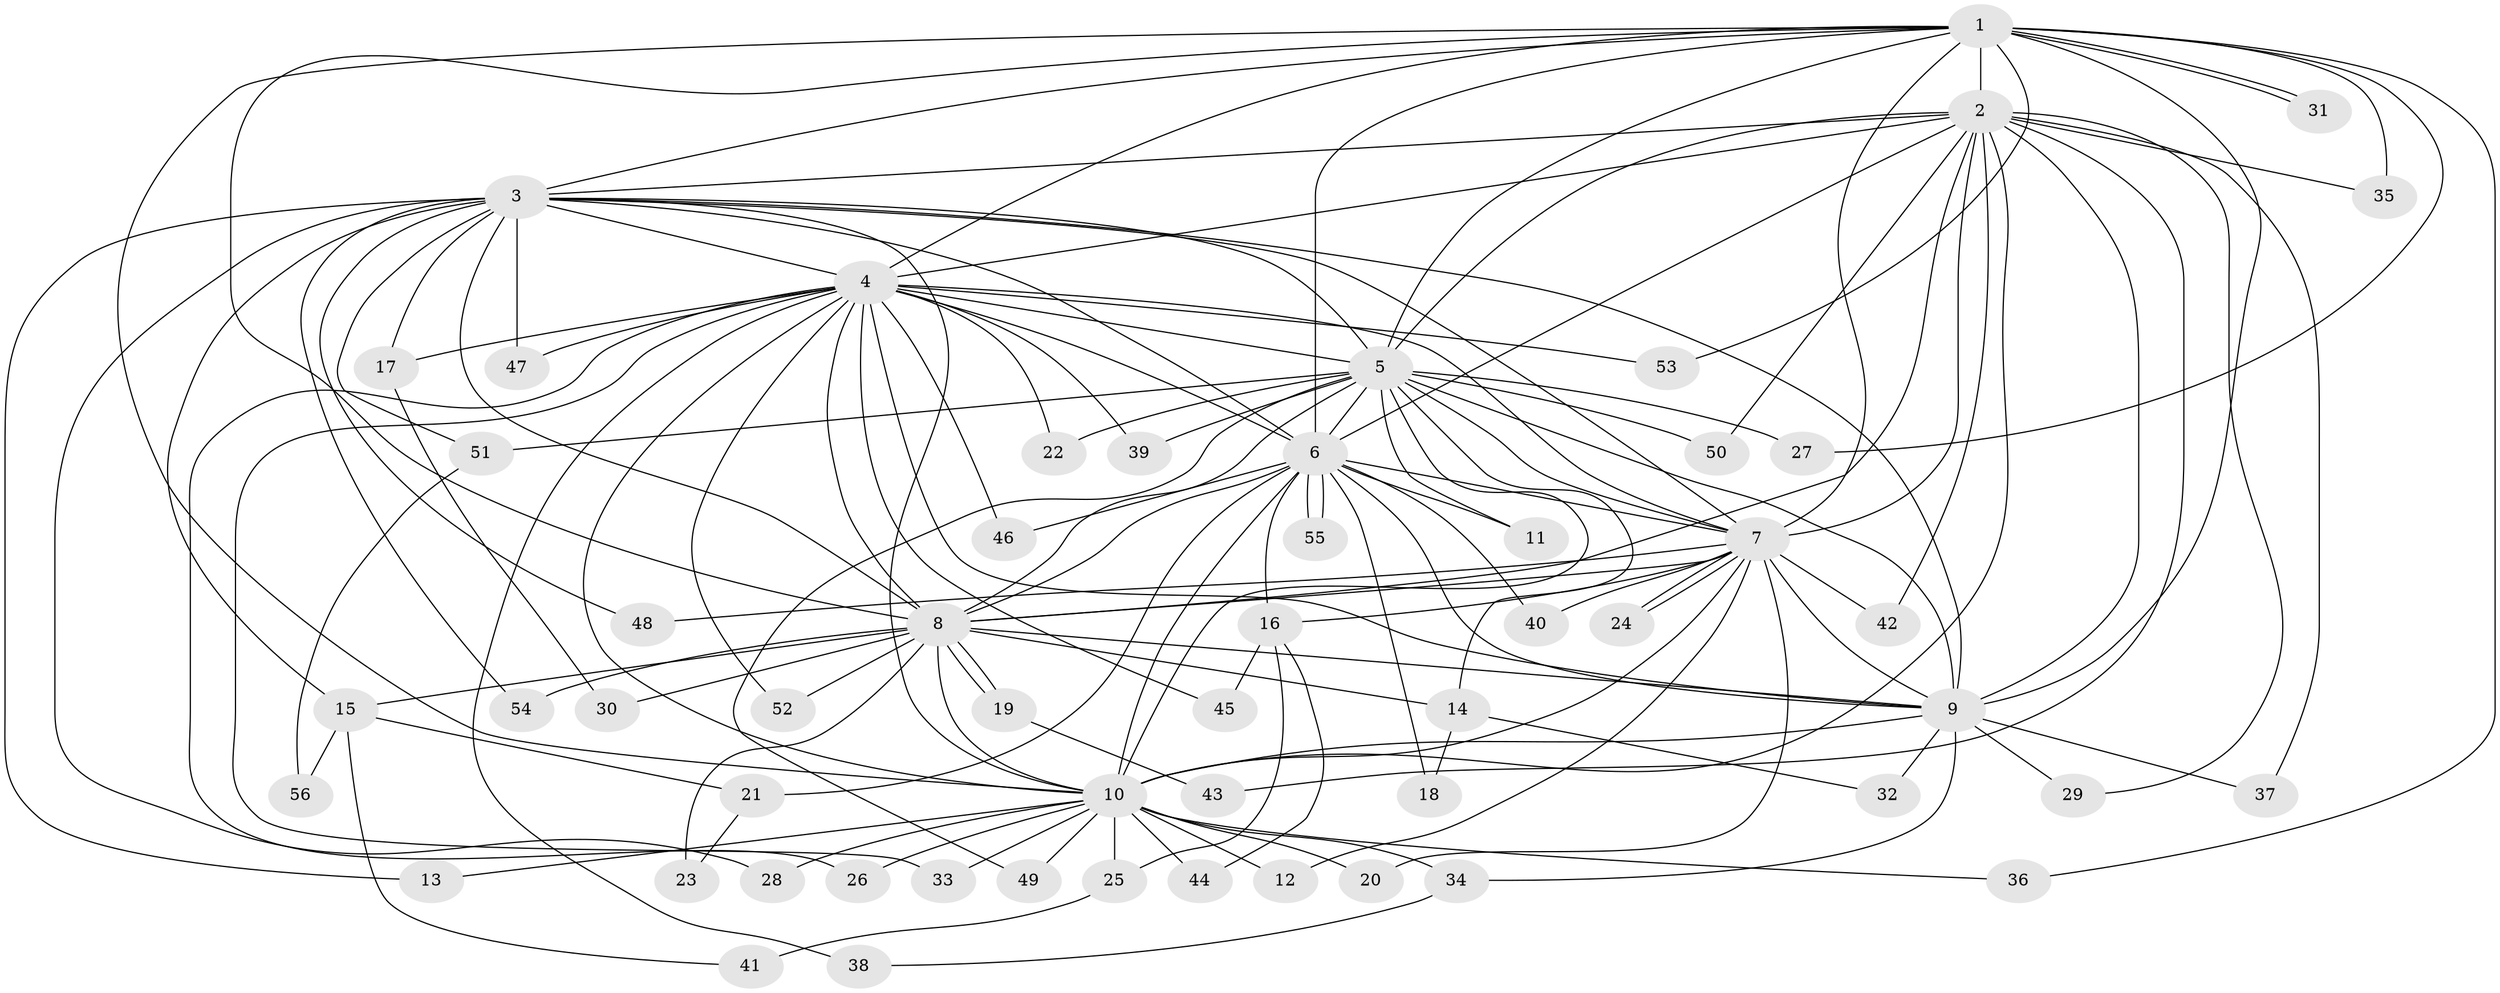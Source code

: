 // Generated by graph-tools (version 1.1) at 2025/34/03/09/25 02:34:51]
// undirected, 56 vertices, 137 edges
graph export_dot {
graph [start="1"]
  node [color=gray90,style=filled];
  1;
  2;
  3;
  4;
  5;
  6;
  7;
  8;
  9;
  10;
  11;
  12;
  13;
  14;
  15;
  16;
  17;
  18;
  19;
  20;
  21;
  22;
  23;
  24;
  25;
  26;
  27;
  28;
  29;
  30;
  31;
  32;
  33;
  34;
  35;
  36;
  37;
  38;
  39;
  40;
  41;
  42;
  43;
  44;
  45;
  46;
  47;
  48;
  49;
  50;
  51;
  52;
  53;
  54;
  55;
  56;
  1 -- 2;
  1 -- 3;
  1 -- 4;
  1 -- 5;
  1 -- 6;
  1 -- 7;
  1 -- 8;
  1 -- 9;
  1 -- 10;
  1 -- 27;
  1 -- 31;
  1 -- 31;
  1 -- 35;
  1 -- 36;
  1 -- 53;
  2 -- 3;
  2 -- 4;
  2 -- 5;
  2 -- 6;
  2 -- 7;
  2 -- 8;
  2 -- 9;
  2 -- 10;
  2 -- 29;
  2 -- 35;
  2 -- 37;
  2 -- 42;
  2 -- 43;
  2 -- 50;
  3 -- 4;
  3 -- 5;
  3 -- 6;
  3 -- 7;
  3 -- 8;
  3 -- 9;
  3 -- 10;
  3 -- 13;
  3 -- 15;
  3 -- 17;
  3 -- 28;
  3 -- 47;
  3 -- 48;
  3 -- 51;
  3 -- 54;
  4 -- 5;
  4 -- 6;
  4 -- 7;
  4 -- 8;
  4 -- 9;
  4 -- 10;
  4 -- 17;
  4 -- 22;
  4 -- 26;
  4 -- 33;
  4 -- 38;
  4 -- 39;
  4 -- 45;
  4 -- 46;
  4 -- 47;
  4 -- 52;
  4 -- 53;
  5 -- 6;
  5 -- 7;
  5 -- 8;
  5 -- 9;
  5 -- 10;
  5 -- 11;
  5 -- 14;
  5 -- 22;
  5 -- 27;
  5 -- 39;
  5 -- 49;
  5 -- 50;
  5 -- 51;
  6 -- 7;
  6 -- 8;
  6 -- 9;
  6 -- 10;
  6 -- 11;
  6 -- 16;
  6 -- 18;
  6 -- 21;
  6 -- 40;
  6 -- 46;
  6 -- 55;
  6 -- 55;
  7 -- 8;
  7 -- 9;
  7 -- 10;
  7 -- 12;
  7 -- 16;
  7 -- 20;
  7 -- 24;
  7 -- 24;
  7 -- 40;
  7 -- 42;
  7 -- 48;
  8 -- 9;
  8 -- 10;
  8 -- 14;
  8 -- 15;
  8 -- 19;
  8 -- 19;
  8 -- 23;
  8 -- 30;
  8 -- 52;
  8 -- 54;
  9 -- 10;
  9 -- 29;
  9 -- 32;
  9 -- 34;
  9 -- 37;
  10 -- 12;
  10 -- 13;
  10 -- 20;
  10 -- 25;
  10 -- 26;
  10 -- 28;
  10 -- 33;
  10 -- 34;
  10 -- 36;
  10 -- 44;
  10 -- 49;
  14 -- 18;
  14 -- 32;
  15 -- 21;
  15 -- 41;
  15 -- 56;
  16 -- 25;
  16 -- 44;
  16 -- 45;
  17 -- 30;
  19 -- 43;
  21 -- 23;
  25 -- 41;
  34 -- 38;
  51 -- 56;
}
